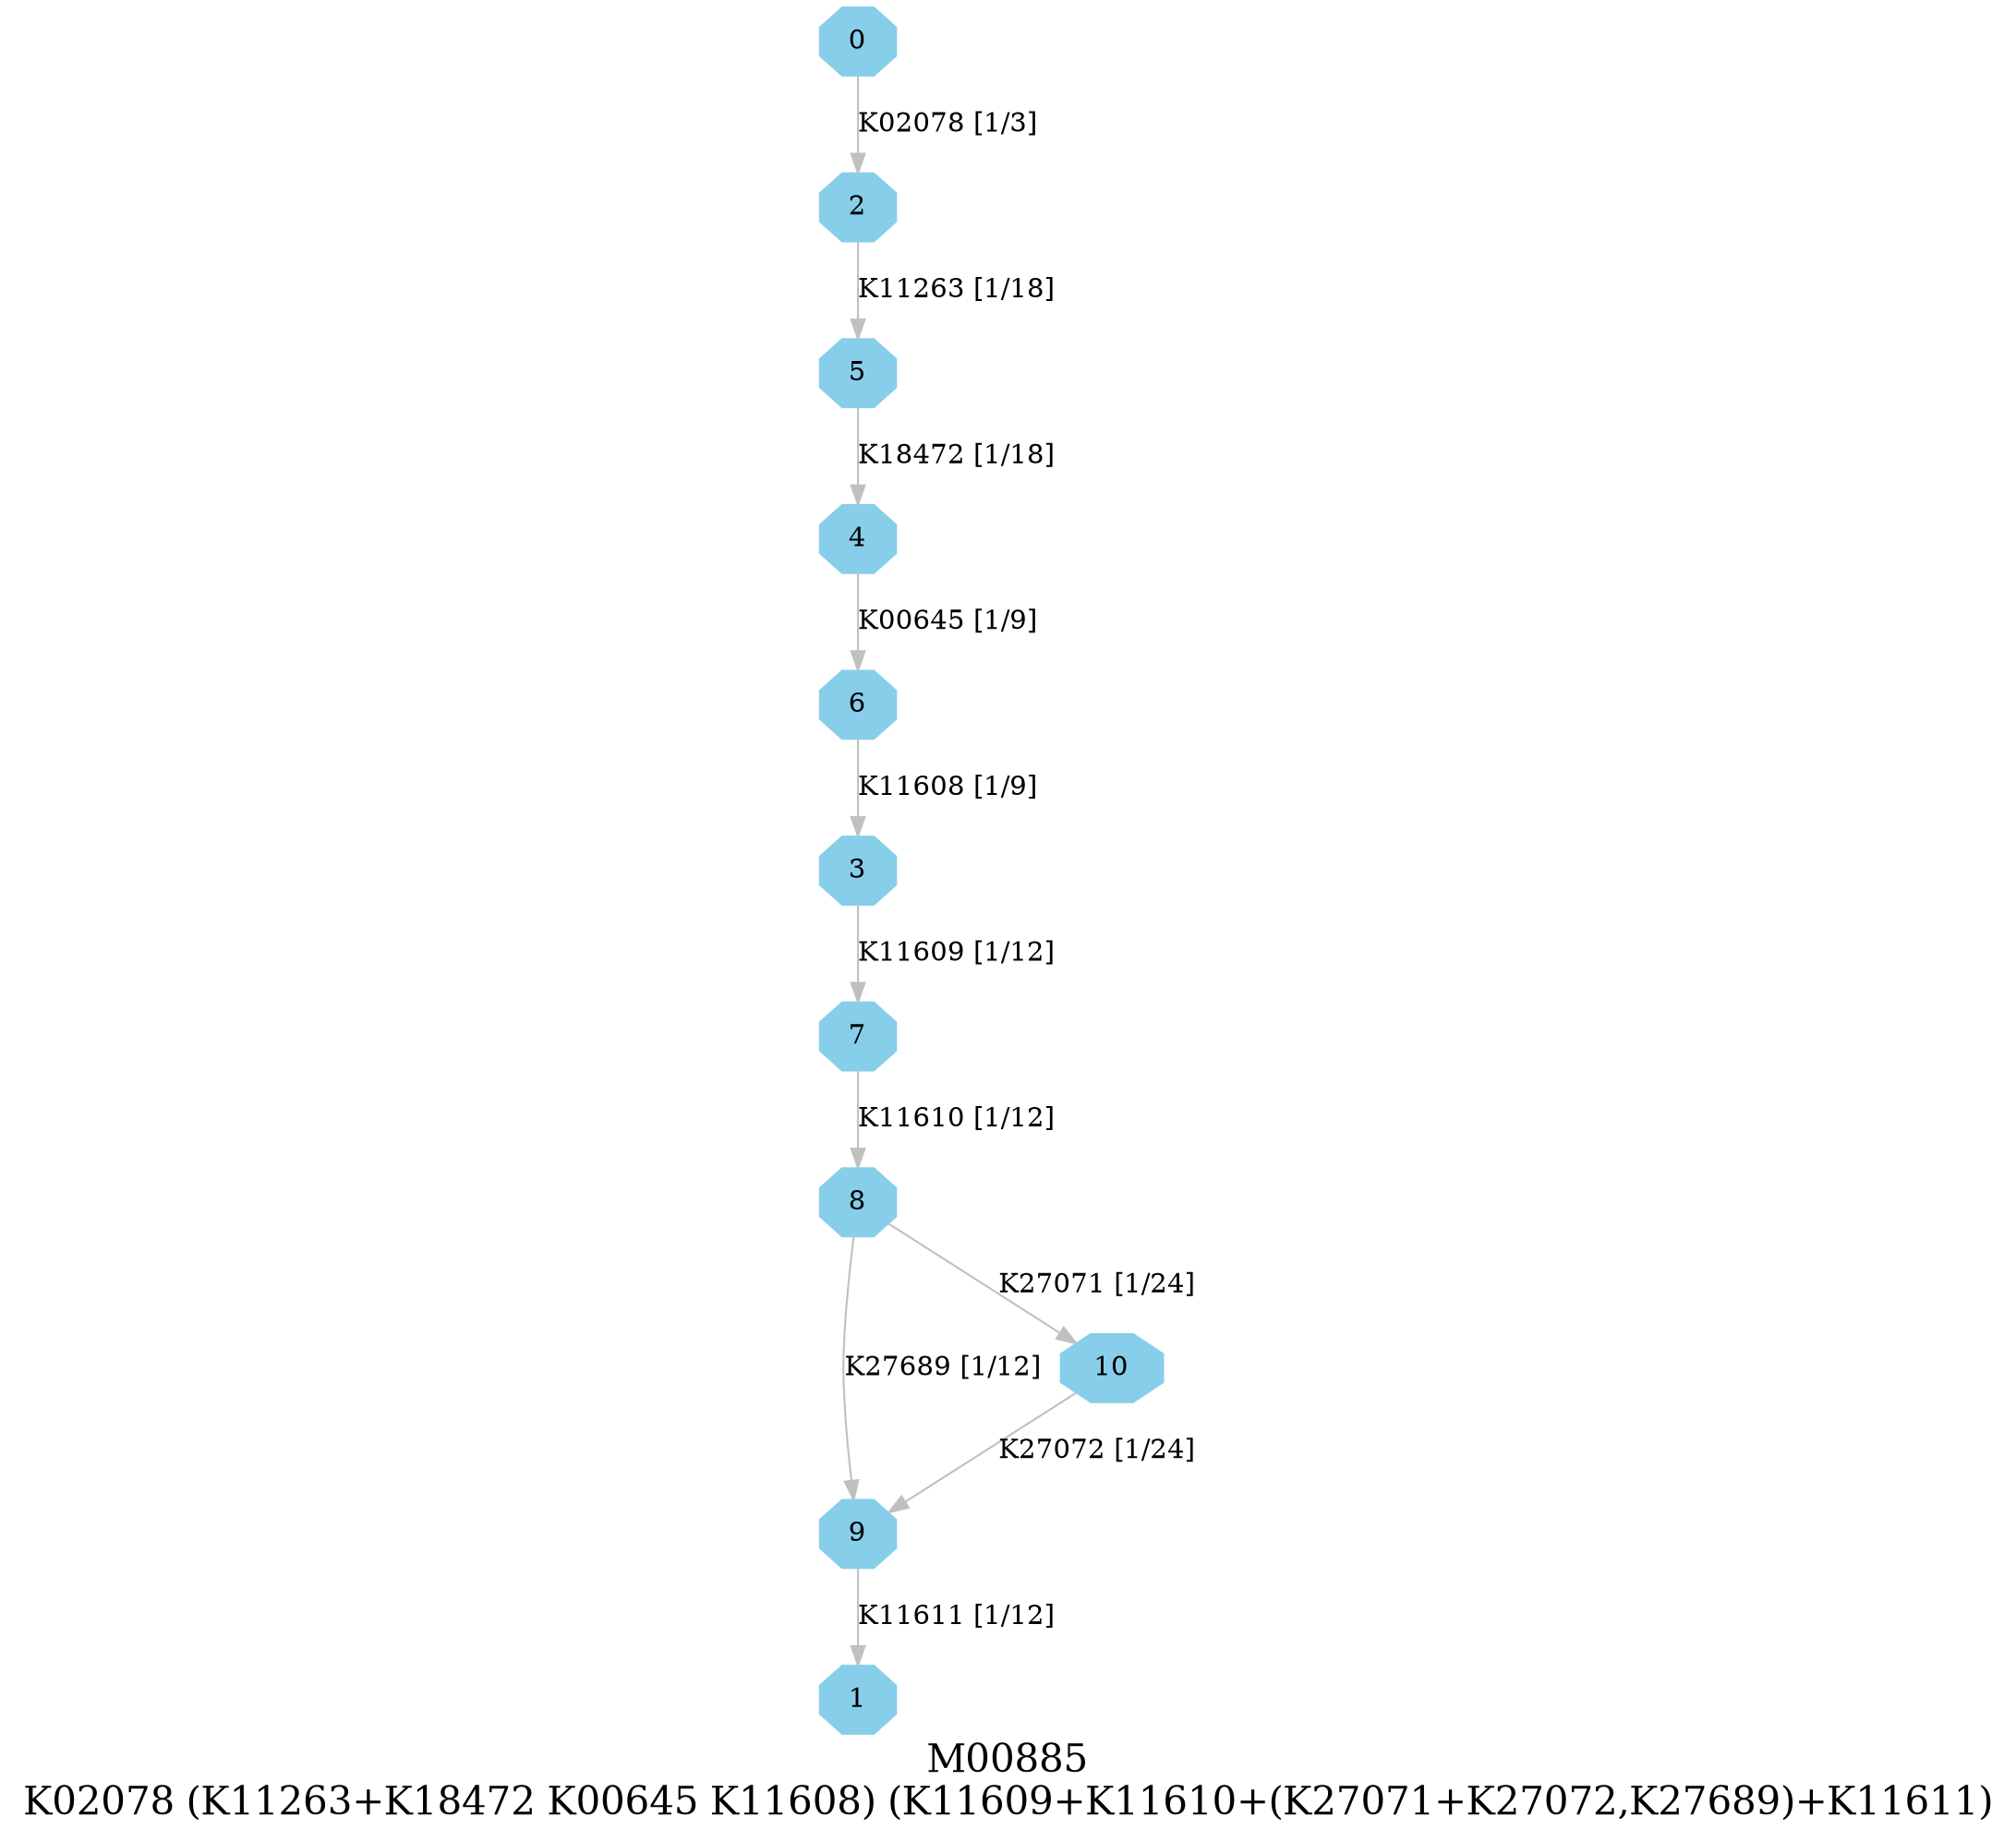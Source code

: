 digraph G {
graph [label="M00885
K02078 (K11263+K18472 K00645 K11608) (K11609+K11610+(K27071+K27072,K27689)+K11611)",fontsize=20];
node [shape=box,style=filled];
edge [len=3,color=grey];
{node [width=.3,height=.3,shape=octagon,style=filled,color=skyblue] 0 1 2 3 4 5 6 7 8 9 10 }
0 -> 2 [label="K02078 [1/3]"];
2 -> 5 [label="K11263 [1/18]"];
3 -> 7 [label="K11609 [1/12]"];
4 -> 6 [label="K00645 [1/9]"];
5 -> 4 [label="K18472 [1/18]"];
6 -> 3 [label="K11608 [1/9]"];
7 -> 8 [label="K11610 [1/12]"];
8 -> 10 [label="K27071 [1/24]"];
8 -> 9 [label="K27689 [1/12]"];
9 -> 1 [label="K11611 [1/12]"];
10 -> 9 [label="K27072 [1/24]"];
}